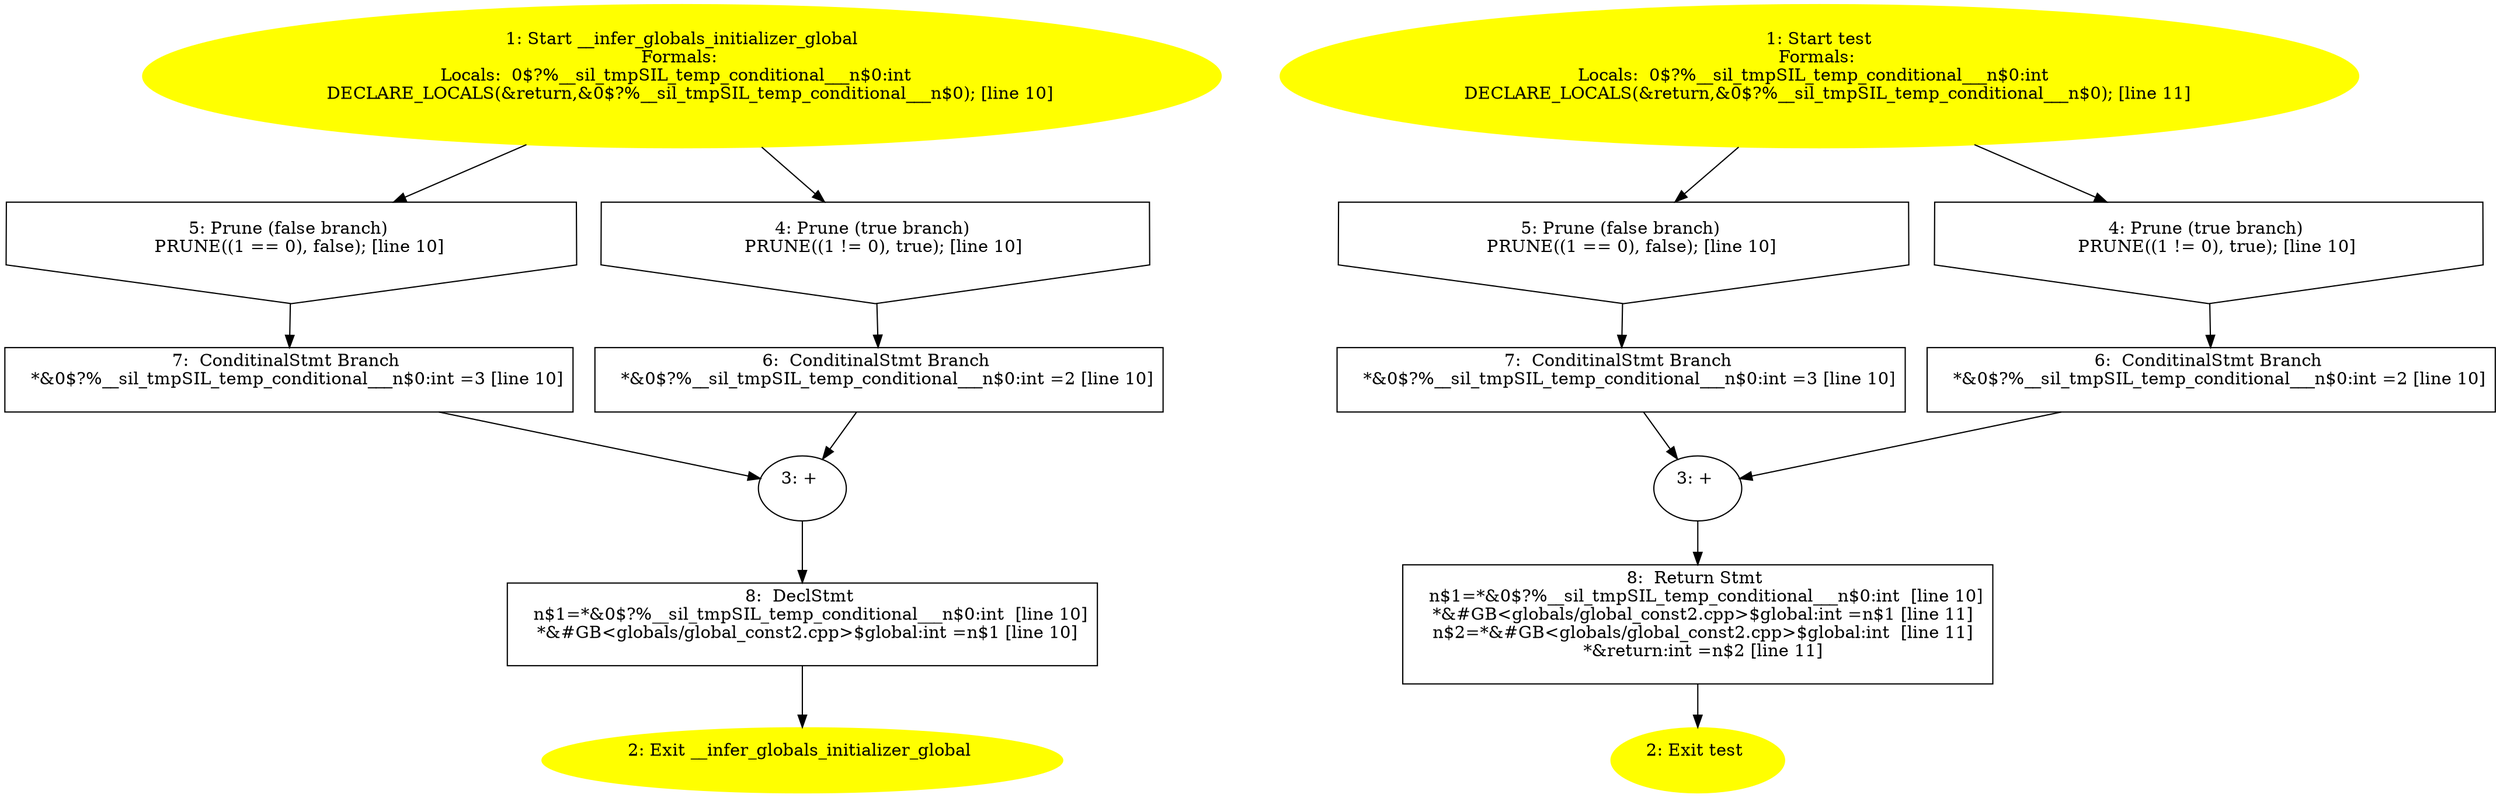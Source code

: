 /* @generated */
digraph iCFG {
"__infer_globals_initializer_global8" [label="8:  DeclStmt \n   n$1=*&0$?%__sil_tmpSIL_temp_conditional___n$0:int  [line 10]\n  *&#GB<globals/global_const2.cpp>$global:int =n$1 [line 10]\n " shape="box"]
	

	 "__infer_globals_initializer_global8" -> "__infer_globals_initializer_global2" ;
"__infer_globals_initializer_global7" [label="7:  ConditinalStmt Branch \n   *&0$?%__sil_tmpSIL_temp_conditional___n$0:int =3 [line 10]\n " shape="box"]
	

	 "__infer_globals_initializer_global7" -> "__infer_globals_initializer_global3" ;
"__infer_globals_initializer_global6" [label="6:  ConditinalStmt Branch \n   *&0$?%__sil_tmpSIL_temp_conditional___n$0:int =2 [line 10]\n " shape="box"]
	

	 "__infer_globals_initializer_global6" -> "__infer_globals_initializer_global3" ;
"__infer_globals_initializer_global5" [label="5: Prune (false branch) \n   PRUNE((1 == 0), false); [line 10]\n " shape="invhouse"]
	

	 "__infer_globals_initializer_global5" -> "__infer_globals_initializer_global7" ;
"__infer_globals_initializer_global4" [label="4: Prune (true branch) \n   PRUNE((1 != 0), true); [line 10]\n " shape="invhouse"]
	

	 "__infer_globals_initializer_global4" -> "__infer_globals_initializer_global6" ;
"__infer_globals_initializer_global3" [label="3: + \n  " ]
	

	 "__infer_globals_initializer_global3" -> "__infer_globals_initializer_global8" ;
"__infer_globals_initializer_global2" [label="2: Exit __infer_globals_initializer_global \n  " color=yellow style=filled]
	

"__infer_globals_initializer_global1" [label="1: Start __infer_globals_initializer_global\nFormals: \nLocals:  0$?%__sil_tmpSIL_temp_conditional___n$0:int  \n   DECLARE_LOCALS(&return,&0$?%__sil_tmpSIL_temp_conditional___n$0); [line 10]\n " color=yellow style=filled]
	

	 "__infer_globals_initializer_global1" -> "__infer_globals_initializer_global4" ;
	 "__infer_globals_initializer_global1" -> "__infer_globals_initializer_global5" ;
"test8" [label="8:  Return Stmt \n   n$1=*&0$?%__sil_tmpSIL_temp_conditional___n$0:int  [line 10]\n  *&#GB<globals/global_const2.cpp>$global:int =n$1 [line 11]\n  n$2=*&#GB<globals/global_const2.cpp>$global:int  [line 11]\n  *&return:int =n$2 [line 11]\n " shape="box"]
	

	 "test8" -> "test2" ;
"test7" [label="7:  ConditinalStmt Branch \n   *&0$?%__sil_tmpSIL_temp_conditional___n$0:int =3 [line 10]\n " shape="box"]
	

	 "test7" -> "test3" ;
"test6" [label="6:  ConditinalStmt Branch \n   *&0$?%__sil_tmpSIL_temp_conditional___n$0:int =2 [line 10]\n " shape="box"]
	

	 "test6" -> "test3" ;
"test5" [label="5: Prune (false branch) \n   PRUNE((1 == 0), false); [line 10]\n " shape="invhouse"]
	

	 "test5" -> "test7" ;
"test4" [label="4: Prune (true branch) \n   PRUNE((1 != 0), true); [line 10]\n " shape="invhouse"]
	

	 "test4" -> "test6" ;
"test3" [label="3: + \n  " ]
	

	 "test3" -> "test8" ;
"test2" [label="2: Exit test \n  " color=yellow style=filled]
	

"test1" [label="1: Start test\nFormals: \nLocals:  0$?%__sil_tmpSIL_temp_conditional___n$0:int  \n   DECLARE_LOCALS(&return,&0$?%__sil_tmpSIL_temp_conditional___n$0); [line 11]\n " color=yellow style=filled]
	

	 "test1" -> "test4" ;
	 "test1" -> "test5" ;
}
